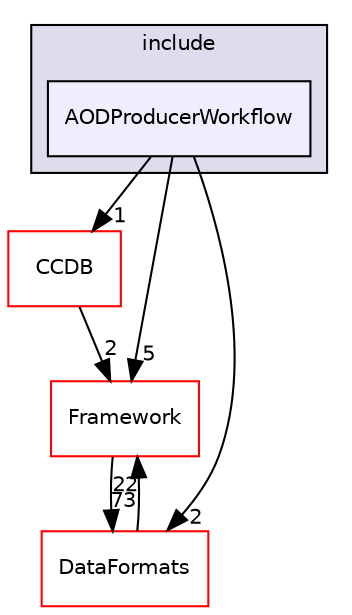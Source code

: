 digraph "/home/travis/build/AliceO2Group/AliceO2/Detectors/AOD/include/AODProducerWorkflow" {
  bgcolor=transparent;
  compound=true
  node [ fontsize="10", fontname="Helvetica"];
  edge [ labelfontsize="10", labelfontname="Helvetica"];
  subgraph clusterdir_2a799a2546bc995f3a3d129cb656175c {
    graph [ bgcolor="#ddddee", pencolor="black", label="include" fontname="Helvetica", fontsize="10", URL="dir_2a799a2546bc995f3a3d129cb656175c.html"]
  dir_46b13cdc4f39b7db41c4c31968dc7660 [shape=box, label="AODProducerWorkflow", style="filled", fillcolor="#eeeeff", pencolor="black", URL="dir_46b13cdc4f39b7db41c4c31968dc7660.html"];
  }
  dir_6af676bf18881990e4083e191d0e63e0 [shape=box label="CCDB" color="red" URL="dir_6af676bf18881990e4083e191d0e63e0.html"];
  dir_bcbb2cf9a3d3d83e5515c82071a07177 [shape=box label="Framework" color="red" URL="dir_bcbb2cf9a3d3d83e5515c82071a07177.html"];
  dir_2171f7ec022c5423887b07c69b2f5b48 [shape=box label="DataFormats" color="red" URL="dir_2171f7ec022c5423887b07c69b2f5b48.html"];
  dir_46b13cdc4f39b7db41c4c31968dc7660->dir_6af676bf18881990e4083e191d0e63e0 [headlabel="1", labeldistance=1.5 headhref="dir_000295_000028.html"];
  dir_46b13cdc4f39b7db41c4c31968dc7660->dir_bcbb2cf9a3d3d83e5515c82071a07177 [headlabel="5", labeldistance=1.5 headhref="dir_000295_000063.html"];
  dir_46b13cdc4f39b7db41c4c31968dc7660->dir_2171f7ec022c5423887b07c69b2f5b48 [headlabel="2", labeldistance=1.5 headhref="dir_000295_000090.html"];
  dir_6af676bf18881990e4083e191d0e63e0->dir_bcbb2cf9a3d3d83e5515c82071a07177 [headlabel="2", labeldistance=1.5 headhref="dir_000028_000063.html"];
  dir_bcbb2cf9a3d3d83e5515c82071a07177->dir_2171f7ec022c5423887b07c69b2f5b48 [headlabel="73", labeldistance=1.5 headhref="dir_000063_000090.html"];
  dir_2171f7ec022c5423887b07c69b2f5b48->dir_bcbb2cf9a3d3d83e5515c82071a07177 [headlabel="22", labeldistance=1.5 headhref="dir_000090_000063.html"];
}
